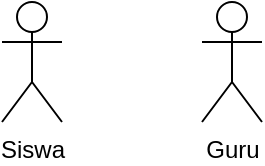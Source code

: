 <mxfile>
    <diagram id="dWAGLLFbPOIskwj9XUJv" name="Halaman-1">
        <mxGraphModel dx="660" dy="322" grid="1" gridSize="10" guides="1" tooltips="1" connect="1" arrows="1" fold="1" page="1" pageScale="1" pageWidth="10000" pageHeight="10000" math="0" shadow="0">
            <root>
                <mxCell id="0"/>
                <mxCell id="1" parent="0"/>
                <mxCell id="2" value="Siswa" style="shape=umlActor;verticalLabelPosition=bottom;verticalAlign=top;html=1;outlineConnect=0;" vertex="1" parent="1">
                    <mxGeometry x="60" y="50" width="30" height="60" as="geometry"/>
                </mxCell>
                <mxCell id="7" value="Guru" style="shape=umlActor;verticalLabelPosition=bottom;verticalAlign=top;html=1;outlineConnect=0;" vertex="1" parent="1">
                    <mxGeometry x="160" y="50" width="30" height="60" as="geometry"/>
                </mxCell>
            </root>
        </mxGraphModel>
    </diagram>
</mxfile>